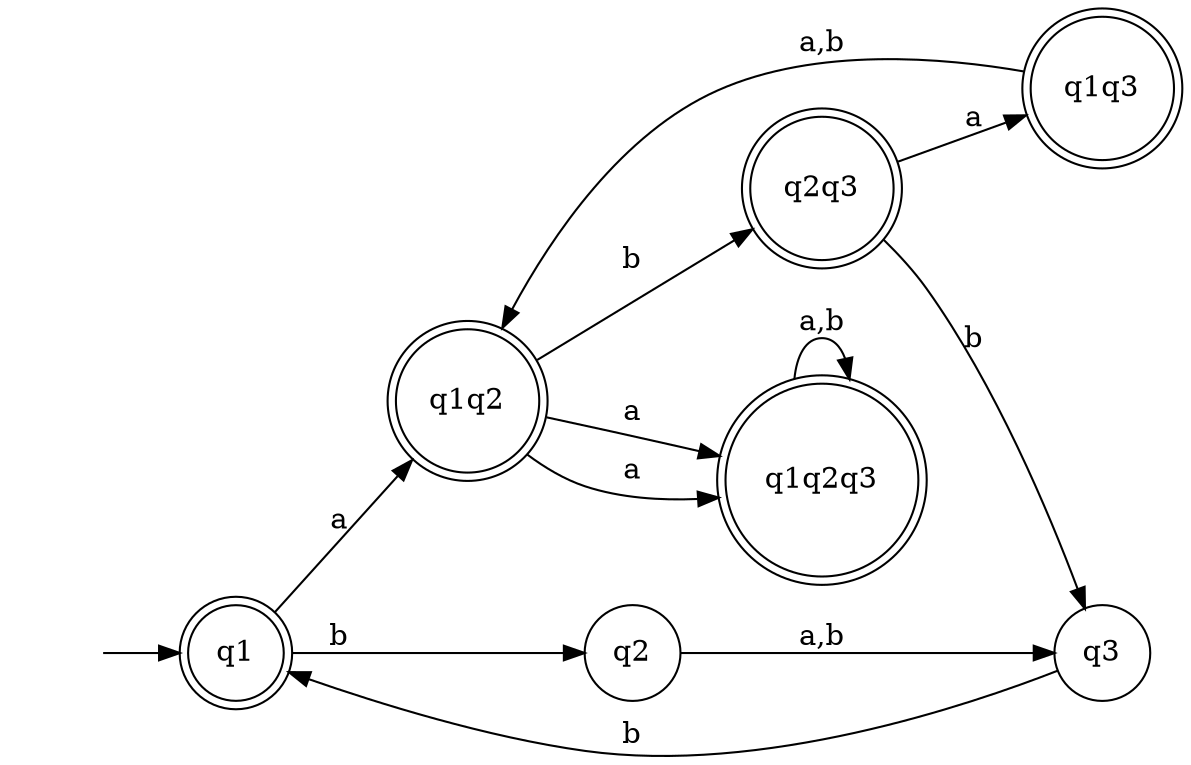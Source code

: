 digraph G8 {
rankdir="LR";
node[shape = "circle"];
q0 [style = invis];
q1[shape = doublecircle];
q1q2[shape = doublecircle];
q1q2q3[shape = doublecircle];
q1q3[shape = doublecircle];
q2q3[shape = doublecircle];
q0->q1;
q1->q2[label="b"];
q2->q3[label="a,b"];
q1->q1q2->q1q2q3[label="a"];
q1q2->q2q3->q3->q1[label="b"];
q1q2->q1q2q3[label="a"];
q1q2q3->q1q2q3[label="a,b"];
q2q3->q1q3[label="a"];
q1q3->q1q2[label="a,b"];
}